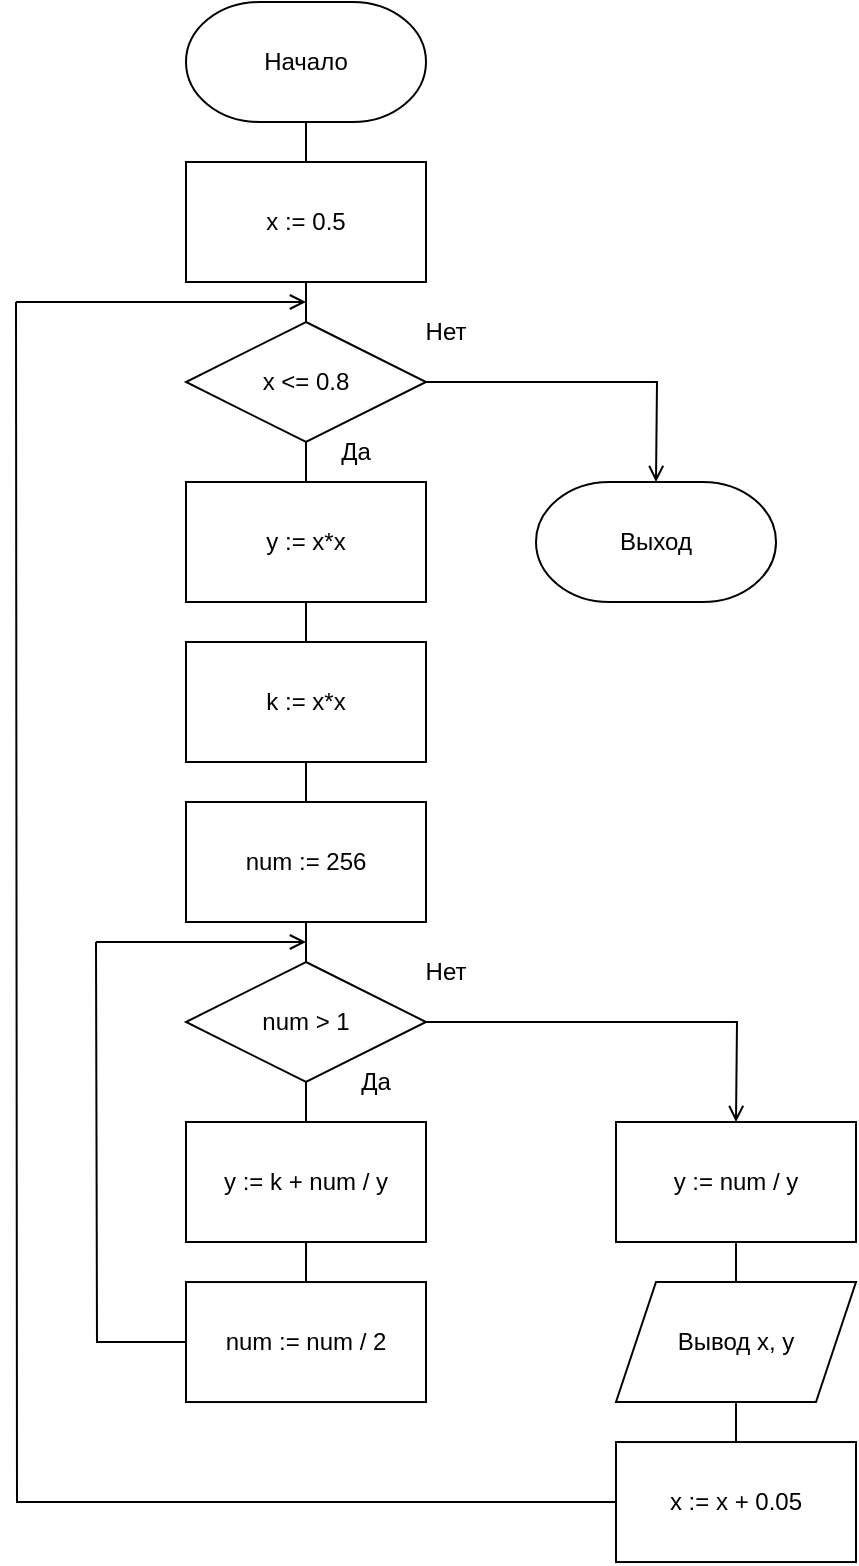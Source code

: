 <mxfile version="15.4.3" type="github"><diagram id="iW8PmbsBICTAV2jfMPPz" name="Page-1"><mxGraphModel dx="1635" dy="880" grid="1" gridSize="10" guides="1" tooltips="1" connect="1" arrows="1" fold="1" page="1" pageScale="1" pageWidth="850" pageHeight="1100" math="0" shadow="0"><root><mxCell id="0"/><mxCell id="1" parent="0"/><mxCell id="8lmG1IEAsqrfVfTmW_Ba-3" style="edgeStyle=orthogonalEdgeStyle;rounded=0;orthogonalLoop=1;jettySize=auto;html=1;endArrow=none;endFill=0;" edge="1" parent="1" source="8lmG1IEAsqrfVfTmW_Ba-2"><mxGeometry relative="1" as="geometry"><mxPoint x="425" y="80" as="targetPoint"/></mxGeometry></mxCell><mxCell id="8lmG1IEAsqrfVfTmW_Ba-2" value="Начало" style="strokeWidth=1;html=1;shape=mxgraph.flowchart.terminator;whiteSpace=wrap;" vertex="1" parent="1"><mxGeometry x="365" width="120" height="60" as="geometry"/></mxCell><mxCell id="8lmG1IEAsqrfVfTmW_Ba-17" style="edgeStyle=orthogonalEdgeStyle;rounded=0;orthogonalLoop=1;jettySize=auto;html=1;entryX=0.5;entryY=0;entryDx=0;entryDy=0;endArrow=none;endFill=0;" edge="1" parent="1" source="8lmG1IEAsqrfVfTmW_Ba-4" target="8lmG1IEAsqrfVfTmW_Ba-13"><mxGeometry relative="1" as="geometry"/></mxCell><mxCell id="8lmG1IEAsqrfVfTmW_Ba-4" value="x := 0.5" style="rounded=0;whiteSpace=wrap;html=1;" vertex="1" parent="1"><mxGeometry x="365" y="80" width="120" height="60" as="geometry"/></mxCell><mxCell id="8lmG1IEAsqrfVfTmW_Ba-5" style="edgeStyle=orthogonalEdgeStyle;rounded=0;orthogonalLoop=1;jettySize=auto;html=1;endArrow=none;endFill=0;" edge="1" parent="1"><mxGeometry relative="1" as="geometry"><mxPoint x="425" y="240" as="targetPoint"/><mxPoint x="425" y="220" as="sourcePoint"/></mxGeometry></mxCell><mxCell id="8lmG1IEAsqrfVfTmW_Ba-6" value="у := x*x" style="rounded=0;whiteSpace=wrap;html=1;" vertex="1" parent="1"><mxGeometry x="365" y="240" width="120" height="60" as="geometry"/></mxCell><mxCell id="8lmG1IEAsqrfVfTmW_Ba-7" style="edgeStyle=orthogonalEdgeStyle;rounded=0;orthogonalLoop=1;jettySize=auto;html=1;endArrow=none;endFill=0;" edge="1" parent="1"><mxGeometry relative="1" as="geometry"><mxPoint x="425" y="320" as="targetPoint"/><mxPoint x="425" y="300" as="sourcePoint"/></mxGeometry></mxCell><mxCell id="8lmG1IEAsqrfVfTmW_Ba-8" value="k := x*x" style="rounded=0;whiteSpace=wrap;html=1;" vertex="1" parent="1"><mxGeometry x="365" y="320" width="120" height="60" as="geometry"/></mxCell><mxCell id="8lmG1IEAsqrfVfTmW_Ba-9" style="edgeStyle=orthogonalEdgeStyle;rounded=0;orthogonalLoop=1;jettySize=auto;html=1;endArrow=none;endFill=0;" edge="1" parent="1"><mxGeometry relative="1" as="geometry"><mxPoint x="425" y="400" as="targetPoint"/><mxPoint x="425" y="380" as="sourcePoint"/></mxGeometry></mxCell><mxCell id="8lmG1IEAsqrfVfTmW_Ba-11" style="edgeStyle=orthogonalEdgeStyle;rounded=0;orthogonalLoop=1;jettySize=auto;html=1;endArrow=none;endFill=0;" edge="1" parent="1" source="8lmG1IEAsqrfVfTmW_Ba-10"><mxGeometry relative="1" as="geometry"><mxPoint x="425" y="480" as="targetPoint"/></mxGeometry></mxCell><mxCell id="8lmG1IEAsqrfVfTmW_Ba-10" value="num := 256" style="rounded=0;whiteSpace=wrap;html=1;" vertex="1" parent="1"><mxGeometry x="365" y="400" width="120" height="60" as="geometry"/></mxCell><mxCell id="8lmG1IEAsqrfVfTmW_Ba-18" style="edgeStyle=orthogonalEdgeStyle;rounded=0;orthogonalLoop=1;jettySize=auto;html=1;endArrow=none;endFill=0;" edge="1" parent="1" source="8lmG1IEAsqrfVfTmW_Ba-12"><mxGeometry relative="1" as="geometry"><mxPoint x="425" y="560" as="targetPoint"/></mxGeometry></mxCell><mxCell id="8lmG1IEAsqrfVfTmW_Ba-30" style="edgeStyle=orthogonalEdgeStyle;rounded=0;orthogonalLoop=1;jettySize=auto;html=1;endArrow=open;endFill=0;" edge="1" parent="1" source="8lmG1IEAsqrfVfTmW_Ba-12"><mxGeometry relative="1" as="geometry"><mxPoint x="640" y="560" as="targetPoint"/></mxGeometry></mxCell><mxCell id="8lmG1IEAsqrfVfTmW_Ba-12" value="num &amp;gt; 1" style="rhombus;whiteSpace=wrap;html=1;strokeWidth=1;" vertex="1" parent="1"><mxGeometry x="365" y="480" width="120" height="60" as="geometry"/></mxCell><mxCell id="8lmG1IEAsqrfVfTmW_Ba-43" style="edgeStyle=orthogonalEdgeStyle;rounded=0;orthogonalLoop=1;jettySize=auto;html=1;endArrow=open;endFill=0;" edge="1" parent="1" source="8lmG1IEAsqrfVfTmW_Ba-13"><mxGeometry relative="1" as="geometry"><mxPoint x="600" y="240" as="targetPoint"/></mxGeometry></mxCell><mxCell id="8lmG1IEAsqrfVfTmW_Ba-13" value="x &amp;lt;= 0.8" style="rhombus;whiteSpace=wrap;html=1;strokeWidth=1;" vertex="1" parent="1"><mxGeometry x="365" y="160" width="120" height="60" as="geometry"/></mxCell><mxCell id="8lmG1IEAsqrfVfTmW_Ba-15" value="Да" style="text;html=1;strokeColor=none;fillColor=none;align=center;verticalAlign=middle;whiteSpace=wrap;rounded=0;" vertex="1" parent="1"><mxGeometry x="420" y="210" width="60" height="30" as="geometry"/></mxCell><mxCell id="8lmG1IEAsqrfVfTmW_Ba-16" value="Нет" style="text;html=1;strokeColor=none;fillColor=none;align=center;verticalAlign=middle;whiteSpace=wrap;rounded=0;" vertex="1" parent="1"><mxGeometry x="465" y="150" width="60" height="30" as="geometry"/></mxCell><mxCell id="8lmG1IEAsqrfVfTmW_Ba-19" value="Да" style="text;html=1;strokeColor=none;fillColor=none;align=center;verticalAlign=middle;whiteSpace=wrap;rounded=0;" vertex="1" parent="1"><mxGeometry x="440" y="530" width="40" height="20" as="geometry"/></mxCell><mxCell id="8lmG1IEAsqrfVfTmW_Ba-36" value="" style="edgeStyle=orthogonalEdgeStyle;rounded=0;orthogonalLoop=1;jettySize=auto;html=1;endArrow=none;endFill=0;" edge="1" parent="1" source="8lmG1IEAsqrfVfTmW_Ba-20" target="8lmG1IEAsqrfVfTmW_Ba-27"><mxGeometry relative="1" as="geometry"/></mxCell><mxCell id="8lmG1IEAsqrfVfTmW_Ba-20" value="y := k + num / y" style="rounded=0;whiteSpace=wrap;html=1;strokeWidth=1;" vertex="1" parent="1"><mxGeometry x="365" y="560" width="120" height="60" as="geometry"/></mxCell><mxCell id="8lmG1IEAsqrfVfTmW_Ba-26" style="edgeStyle=orthogonalEdgeStyle;rounded=0;orthogonalLoop=1;jettySize=auto;html=1;endArrow=none;endFill=0;" edge="1" parent="1"><mxGeometry relative="1" as="geometry"><mxPoint x="425" y="640.02" as="targetPoint"/><mxPoint x="425.034" y="620.003" as="sourcePoint"/></mxGeometry></mxCell><mxCell id="8lmG1IEAsqrfVfTmW_Ba-28" style="edgeStyle=orthogonalEdgeStyle;rounded=0;orthogonalLoop=1;jettySize=auto;html=1;endArrow=none;endFill=0;" edge="1" parent="1" source="8lmG1IEAsqrfVfTmW_Ba-27"><mxGeometry relative="1" as="geometry"><mxPoint x="320" y="470" as="targetPoint"/></mxGeometry></mxCell><mxCell id="8lmG1IEAsqrfVfTmW_Ba-37" value="" style="edgeStyle=orthogonalEdgeStyle;rounded=0;orthogonalLoop=1;jettySize=auto;html=1;endArrow=none;endFill=0;" edge="1" parent="1" source="8lmG1IEAsqrfVfTmW_Ba-27" target="8lmG1IEAsqrfVfTmW_Ba-20"><mxGeometry relative="1" as="geometry"/></mxCell><mxCell id="8lmG1IEAsqrfVfTmW_Ba-38" value="" style="edgeStyle=orthogonalEdgeStyle;rounded=0;orthogonalLoop=1;jettySize=auto;html=1;endArrow=none;endFill=0;" edge="1" parent="1" source="8lmG1IEAsqrfVfTmW_Ba-27" target="8lmG1IEAsqrfVfTmW_Ba-20"><mxGeometry relative="1" as="geometry"/></mxCell><mxCell id="8lmG1IEAsqrfVfTmW_Ba-27" value="num := num / 2" style="rounded=0;whiteSpace=wrap;html=1;strokeWidth=1;" vertex="1" parent="1"><mxGeometry x="365" y="640.02" width="120" height="60" as="geometry"/></mxCell><mxCell id="8lmG1IEAsqrfVfTmW_Ba-29" value="" style="endArrow=open;html=1;rounded=0;edgeStyle=orthogonalEdgeStyle;endFill=0;" edge="1" parent="1"><mxGeometry width="50" height="50" relative="1" as="geometry"><mxPoint x="320" y="470" as="sourcePoint"/><mxPoint x="425" y="470" as="targetPoint"/></mxGeometry></mxCell><mxCell id="8lmG1IEAsqrfVfTmW_Ba-31" value="Нет" style="text;html=1;strokeColor=none;fillColor=none;align=center;verticalAlign=middle;whiteSpace=wrap;rounded=0;" vertex="1" parent="1"><mxGeometry x="465" y="470" width="60" height="30" as="geometry"/></mxCell><mxCell id="8lmG1IEAsqrfVfTmW_Ba-34" style="edgeStyle=orthogonalEdgeStyle;rounded=0;orthogonalLoop=1;jettySize=auto;html=1;endArrow=none;endFill=0;" edge="1" parent="1" source="8lmG1IEAsqrfVfTmW_Ba-33"><mxGeometry relative="1" as="geometry"><mxPoint x="640" y="640" as="targetPoint"/></mxGeometry></mxCell><mxCell id="8lmG1IEAsqrfVfTmW_Ba-33" value="y := num / y" style="rounded=0;whiteSpace=wrap;html=1;strokeWidth=1;" vertex="1" parent="1"><mxGeometry x="580" y="560" width="120" height="60" as="geometry"/></mxCell><mxCell id="8lmG1IEAsqrfVfTmW_Ba-35" value="Вывод x, y" style="shape=parallelogram;perimeter=parallelogramPerimeter;whiteSpace=wrap;html=1;fixedSize=1;strokeWidth=1;" vertex="1" parent="1"><mxGeometry x="580" y="640" width="120" height="60" as="geometry"/></mxCell><mxCell id="8lmG1IEAsqrfVfTmW_Ba-39" value="" style="edgeStyle=orthogonalEdgeStyle;rounded=0;orthogonalLoop=1;jettySize=auto;html=1;endArrow=none;endFill=0;" edge="1" parent="1" source="8lmG1IEAsqrfVfTmW_Ba-40"><mxGeometry relative="1" as="geometry"><mxPoint x="640.034" y="700" as="targetPoint"/></mxGeometry></mxCell><mxCell id="8lmG1IEAsqrfVfTmW_Ba-41" style="edgeStyle=orthogonalEdgeStyle;rounded=0;orthogonalLoop=1;jettySize=auto;html=1;endArrow=none;endFill=0;" edge="1" parent="1" source="8lmG1IEAsqrfVfTmW_Ba-40"><mxGeometry relative="1" as="geometry"><mxPoint x="280" y="150" as="targetPoint"/></mxGeometry></mxCell><mxCell id="8lmG1IEAsqrfVfTmW_Ba-40" value="x := x + 0.05" style="rounded=0;whiteSpace=wrap;html=1;strokeWidth=1;" vertex="1" parent="1"><mxGeometry x="580" y="720.02" width="120" height="60" as="geometry"/></mxCell><mxCell id="8lmG1IEAsqrfVfTmW_Ba-42" value="" style="endArrow=open;html=1;rounded=0;edgeStyle=orthogonalEdgeStyle;endFill=0;" edge="1" parent="1"><mxGeometry width="50" height="50" relative="1" as="geometry"><mxPoint x="280" y="150" as="sourcePoint"/><mxPoint x="425" y="150" as="targetPoint"/><Array as="points"><mxPoint x="425" y="150"/></Array></mxGeometry></mxCell><mxCell id="8lmG1IEAsqrfVfTmW_Ba-44" value="Выход" style="strokeWidth=1;html=1;shape=mxgraph.flowchart.terminator;whiteSpace=wrap;" vertex="1" parent="1"><mxGeometry x="540" y="240" width="120" height="60" as="geometry"/></mxCell></root></mxGraphModel></diagram></mxfile>